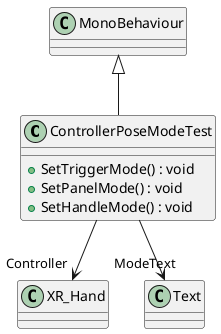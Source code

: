@startuml
class ControllerPoseModeTest {
    + SetTriggerMode() : void
    + SetPanelMode() : void
    + SetHandleMode() : void
}
MonoBehaviour <|-- ControllerPoseModeTest
ControllerPoseModeTest --> "Controller" XR_Hand
ControllerPoseModeTest --> "ModeText" Text
@enduml
